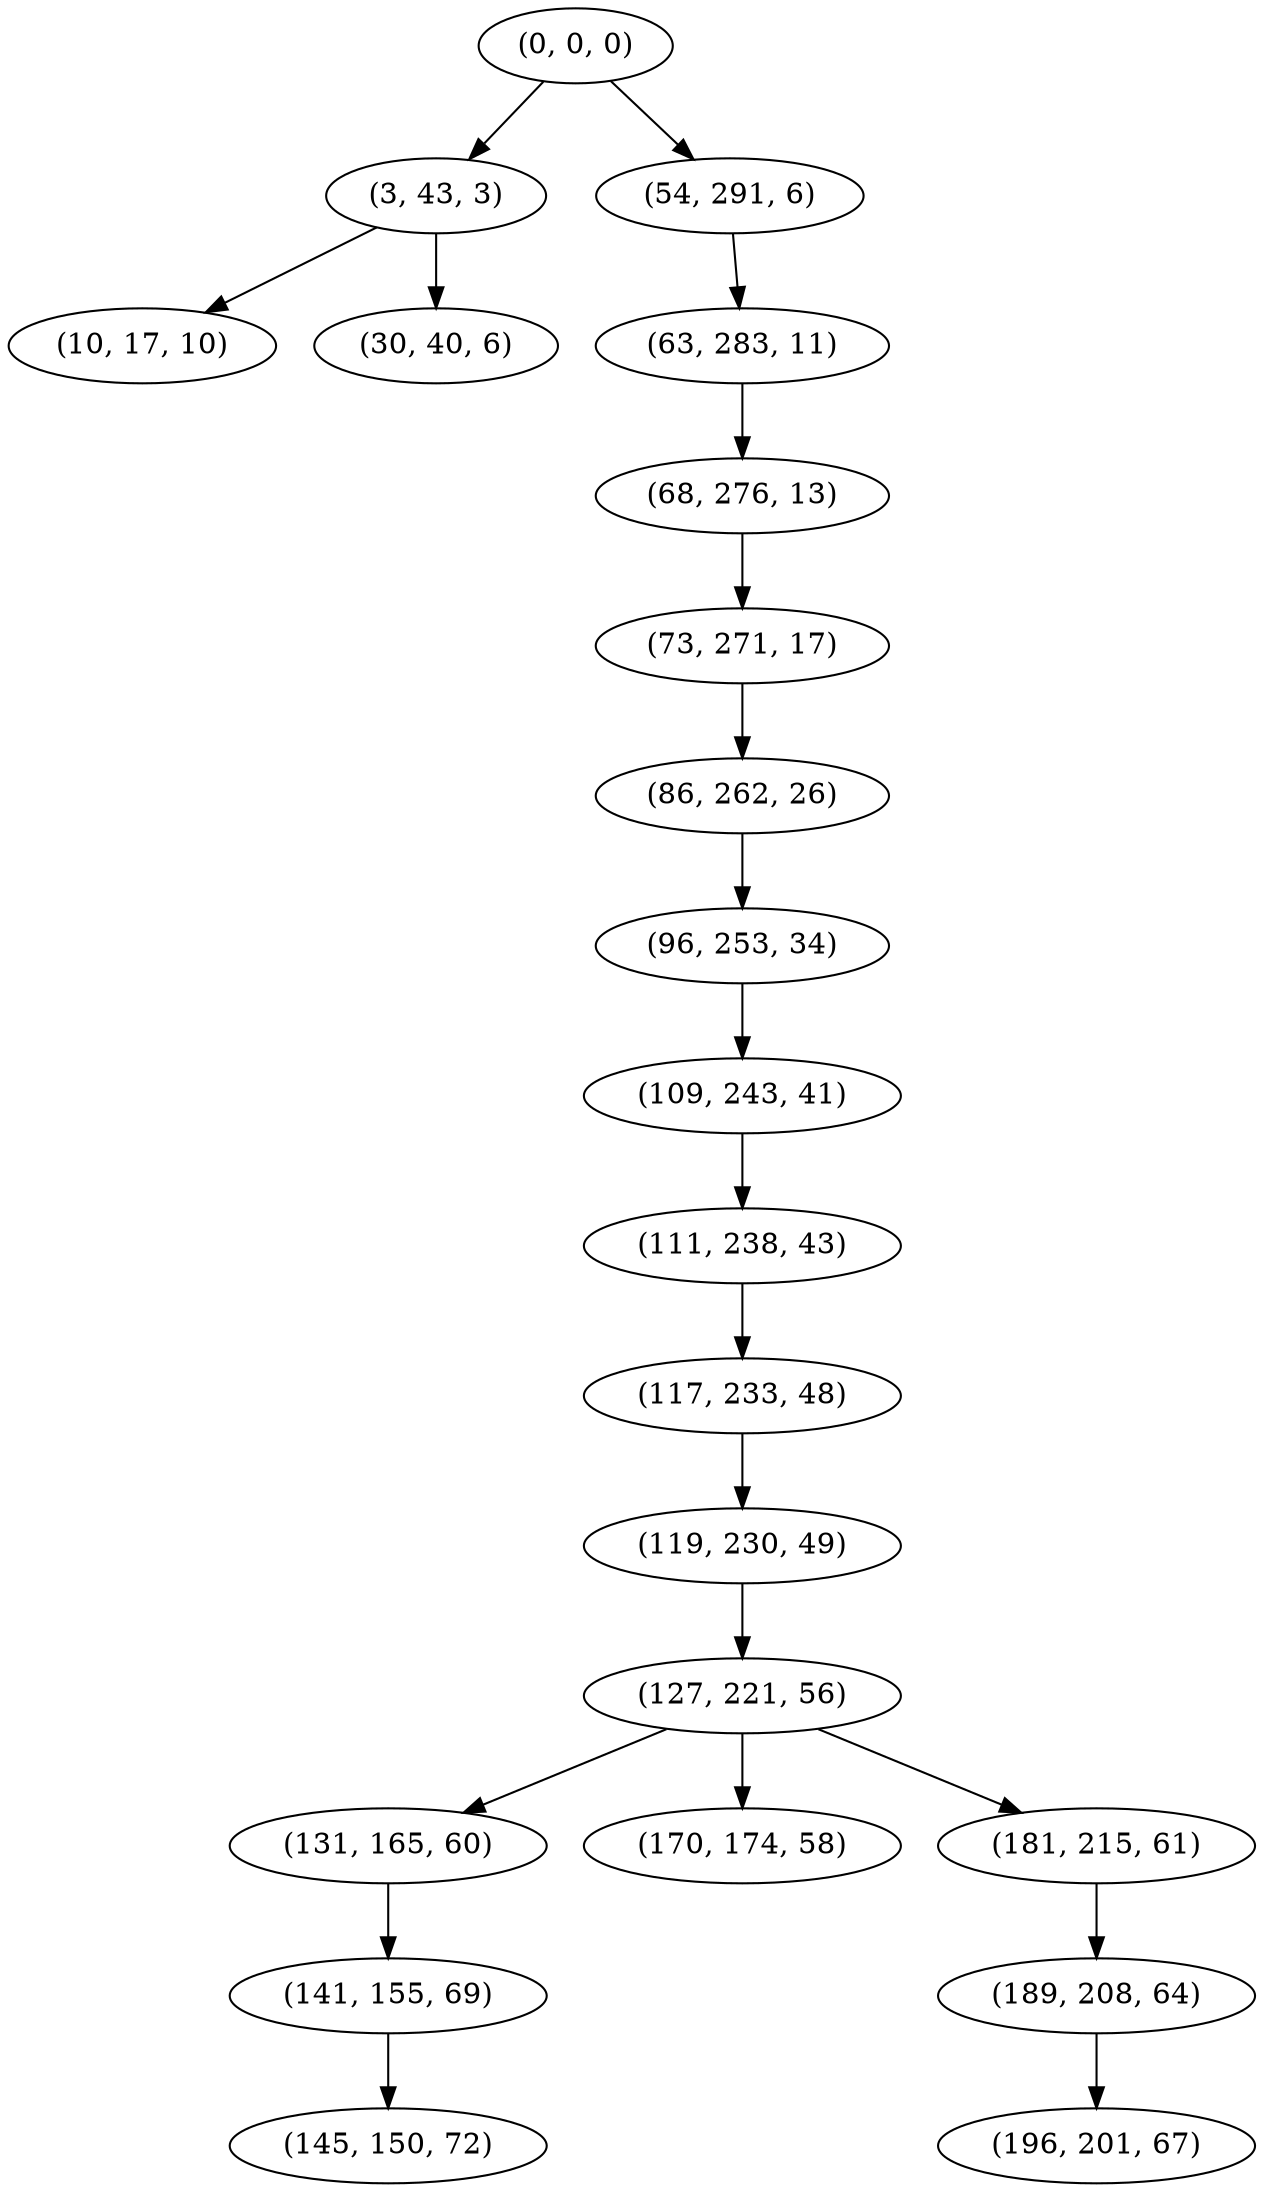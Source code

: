 digraph tree {
    "(0, 0, 0)";
    "(3, 43, 3)";
    "(10, 17, 10)";
    "(30, 40, 6)";
    "(54, 291, 6)";
    "(63, 283, 11)";
    "(68, 276, 13)";
    "(73, 271, 17)";
    "(86, 262, 26)";
    "(96, 253, 34)";
    "(109, 243, 41)";
    "(111, 238, 43)";
    "(117, 233, 48)";
    "(119, 230, 49)";
    "(127, 221, 56)";
    "(131, 165, 60)";
    "(141, 155, 69)";
    "(145, 150, 72)";
    "(170, 174, 58)";
    "(181, 215, 61)";
    "(189, 208, 64)";
    "(196, 201, 67)";
    "(0, 0, 0)" -> "(3, 43, 3)";
    "(0, 0, 0)" -> "(54, 291, 6)";
    "(3, 43, 3)" -> "(10, 17, 10)";
    "(3, 43, 3)" -> "(30, 40, 6)";
    "(54, 291, 6)" -> "(63, 283, 11)";
    "(63, 283, 11)" -> "(68, 276, 13)";
    "(68, 276, 13)" -> "(73, 271, 17)";
    "(73, 271, 17)" -> "(86, 262, 26)";
    "(86, 262, 26)" -> "(96, 253, 34)";
    "(96, 253, 34)" -> "(109, 243, 41)";
    "(109, 243, 41)" -> "(111, 238, 43)";
    "(111, 238, 43)" -> "(117, 233, 48)";
    "(117, 233, 48)" -> "(119, 230, 49)";
    "(119, 230, 49)" -> "(127, 221, 56)";
    "(127, 221, 56)" -> "(131, 165, 60)";
    "(127, 221, 56)" -> "(170, 174, 58)";
    "(127, 221, 56)" -> "(181, 215, 61)";
    "(131, 165, 60)" -> "(141, 155, 69)";
    "(141, 155, 69)" -> "(145, 150, 72)";
    "(181, 215, 61)" -> "(189, 208, 64)";
    "(189, 208, 64)" -> "(196, 201, 67)";
}
